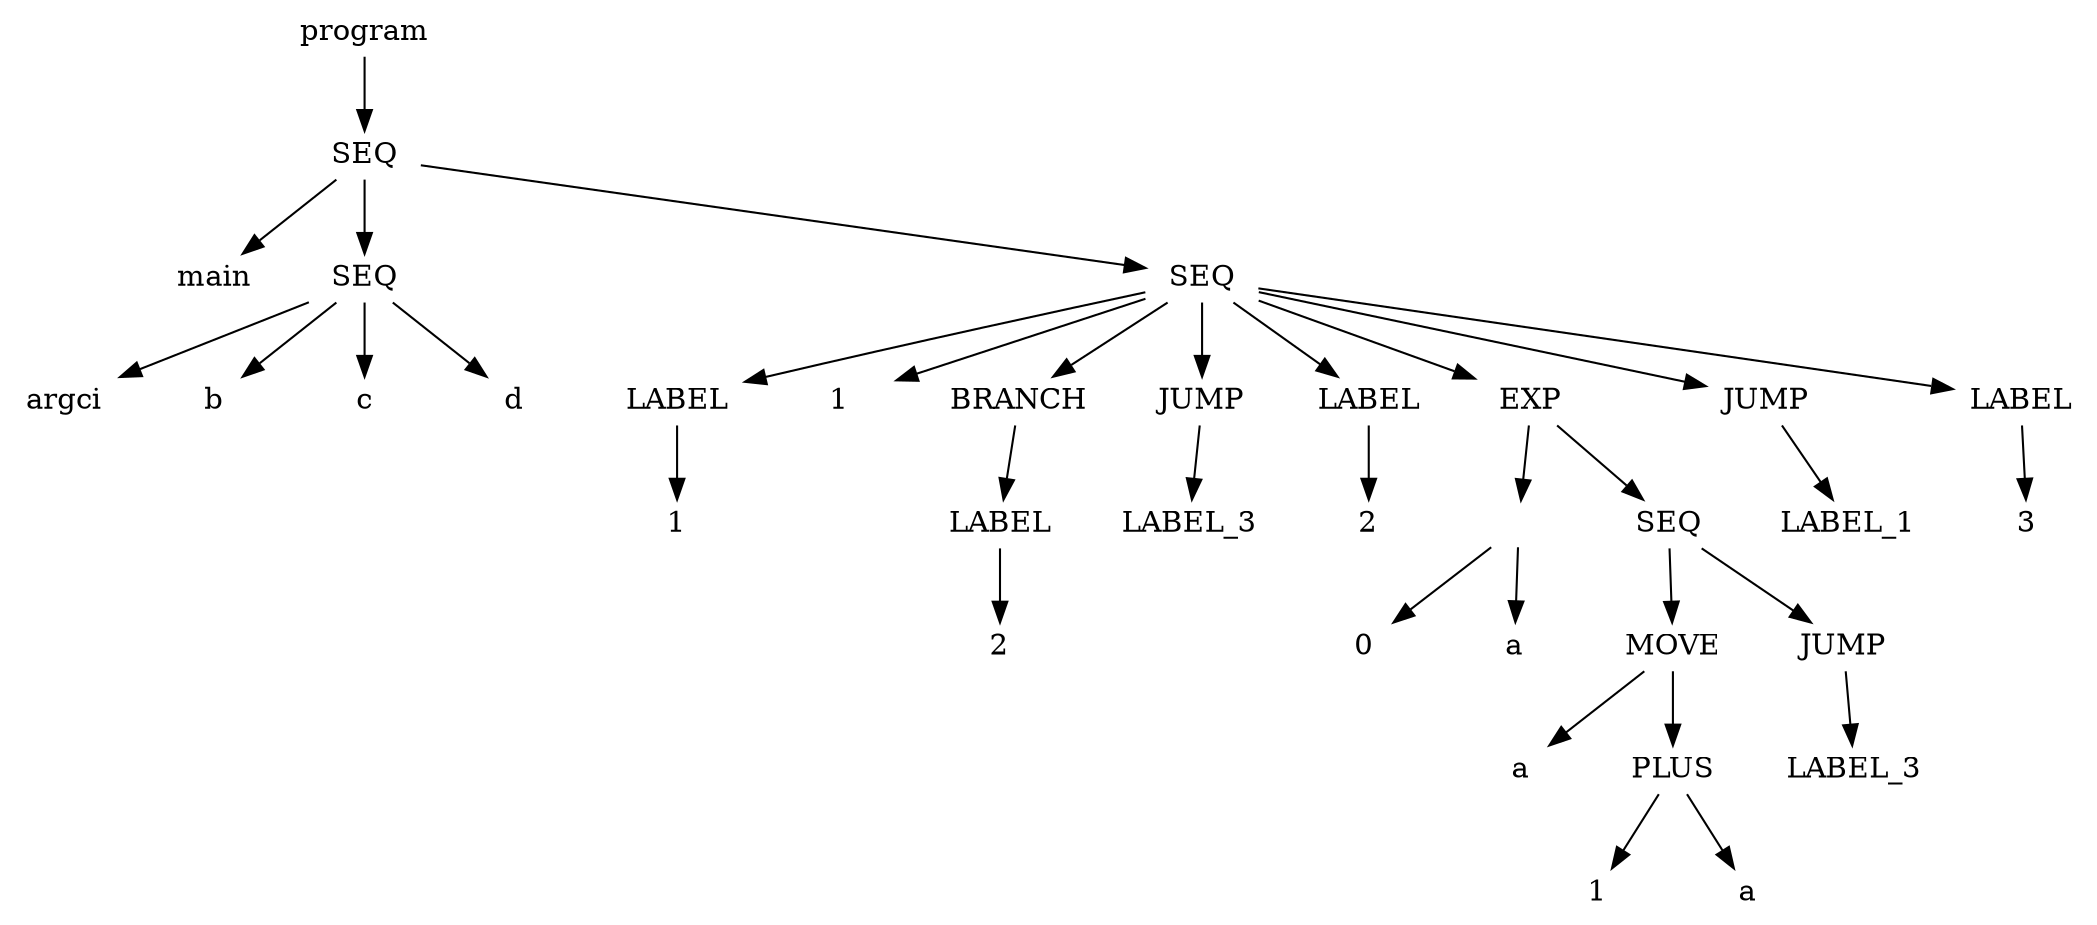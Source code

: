 digraph G{
	node0[shape=plaintext, label="program", height=.3];
	node1[shape=plaintext, label="SEQ", height=.3];
	node0->node1;
	node2[shape=plaintext, label="main", height=.3];
	node1->node2;
	node3[shape=plaintext, label="SEQ", height=.3];
	node1->node3;
	node4[shape=plaintext, label="argci", height=.3];
	node3->node4;
	node5[shape=plaintext, label="b", height=.3];
	node3->node5;
	node6[shape=plaintext, label="c", height=.3];
	node3->node6;
	node7[shape=plaintext, label="d", height=.3];
	node3->node7;
	node8[shape=plaintext, label="SEQ", height=.3];
	node1->node8;
	node9[shape=plaintext, label="LABEL", height=.3];
	node10[shape=plaintext, label="1", height=.3];
	node8->node9;
	node9->node10;
	node11[shape=plaintext, label="1", height=.3];
	node8->node11;
	node12[shape=plaintext, label="BRANCH", height=.3];
	node8->node12;
	node13[shape=plaintext, label="LABEL", height=.3];
	node14[shape=plaintext, label="2", height=.3];
	node12->node13;
	node13->node14;
	node15[shape=plaintext, label="JUMP", height=.3];
	node16[shape=plaintext, label="LABEL_3", height=.3];
	node8->node15;
	node15->node16;
	node17[shape=plaintext, label="LABEL", height=.3];
	node18[shape=plaintext, label="2", height=.3];
	node8->node17;
	node17->node18;
	node19[shape=plaintext, label="EXP", height=.3];
	node8->node19;
	node20[shape=plaintext, label="", height=.3];
	node19->node20;
	node21[shape=plaintext, label="0", height=.3];
	node20->node21;
	node22[shape=plaintext, label="a", height=.3];
	node20->node22;
	node23[shape=plaintext, label="SEQ", height=.3];
	node19->node23;
	node24[shape=plaintext, label="MOVE", height=.3];
	node23->node24;
	node25[shape=plaintext, label="a", height=.3];
	node24->node25;
	node26[shape=plaintext, label="PLUS", height=.3];
	node24->node26;
	node27[shape=plaintext, label="1", height=.3];
	node26->node27;
	node28[shape=plaintext, label="a", height=.3];
	node26->node28;
	node29[shape=plaintext, label="JUMP", height=.3];
	node30[shape=plaintext, label="LABEL_3", height=.3];
	node23->node29;
	node29->node30;
	node31[shape=plaintext, label="JUMP", height=.3];
	node32[shape=plaintext, label="LABEL_1", height=.3];
	node8->node31;
	node31->node32;
	node33[shape=plaintext, label="LABEL", height=.3];
	node34[shape=plaintext, label="3", height=.3];
	node8->node33;
	node33->node34;
}
